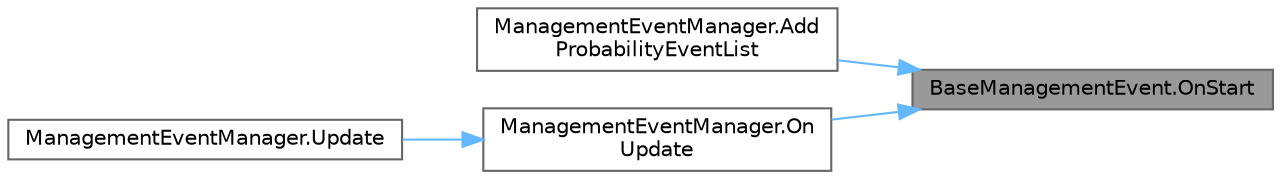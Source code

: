 digraph "BaseManagementEvent.OnStart"
{
 // LATEX_PDF_SIZE
  bgcolor="transparent";
  edge [fontname=Helvetica,fontsize=10,labelfontname=Helvetica,labelfontsize=10];
  node [fontname=Helvetica,fontsize=10,shape=box,height=0.2,width=0.4];
  rankdir="RL";
  Node1 [id="Node000001",label="BaseManagementEvent.OnStart",height=0.2,width=0.4,color="gray40", fillcolor="grey60", style="filled", fontcolor="black",tooltip=" "];
  Node1 -> Node2 [id="edge4_Node000001_Node000002",dir="back",color="steelblue1",style="solid",tooltip=" "];
  Node2 [id="Node000002",label="ManagementEventManager.Add\lProbabilityEventList",height=0.2,width=0.4,color="grey40", fillcolor="white", style="filled",URL="$class_management_event_manager.html#a7da616da4cdc6f8ab76ecde8b27ce786",tooltip="外部からイベントを追加し抽選・実行する"];
  Node1 -> Node3 [id="edge5_Node000001_Node000003",dir="back",color="steelblue1",style="solid",tooltip=" "];
  Node3 [id="Node000003",label="ManagementEventManager.On\lUpdate",height=0.2,width=0.4,color="grey40", fillcolor="white", style="filled",URL="$class_management_event_manager.html#a23f1bd1a4dae87b672518c2608fc82dc",tooltip=" "];
  Node3 -> Node4 [id="edge6_Node000003_Node000004",dir="back",color="steelblue1",style="solid",tooltip=" "];
  Node4 [id="Node000004",label="ManagementEventManager.Update",height=0.2,width=0.4,color="grey40", fillcolor="white", style="filled",URL="$class_management_event_manager.html#a0fc57ac5875d468c184f265993fcd65b",tooltip=" "];
}
